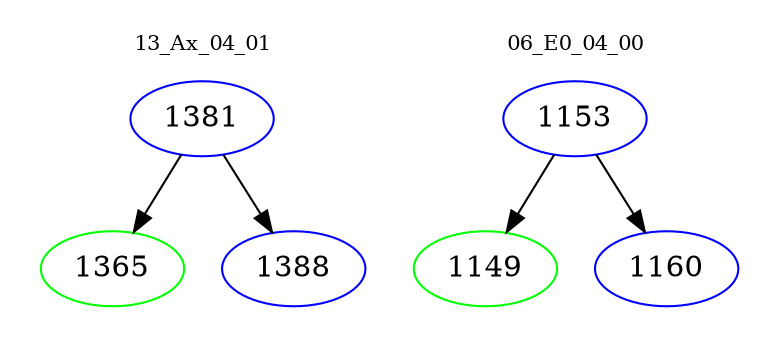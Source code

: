 digraph{
subgraph cluster_0 {
color = white
label = "13_Ax_04_01";
fontsize=10;
T0_1381 [label="1381", color="blue"]
T0_1381 -> T0_1365 [color="black"]
T0_1365 [label="1365", color="green"]
T0_1381 -> T0_1388 [color="black"]
T0_1388 [label="1388", color="blue"]
}
subgraph cluster_1 {
color = white
label = "06_E0_04_00";
fontsize=10;
T1_1153 [label="1153", color="blue"]
T1_1153 -> T1_1149 [color="black"]
T1_1149 [label="1149", color="green"]
T1_1153 -> T1_1160 [color="black"]
T1_1160 [label="1160", color="blue"]
}
}
